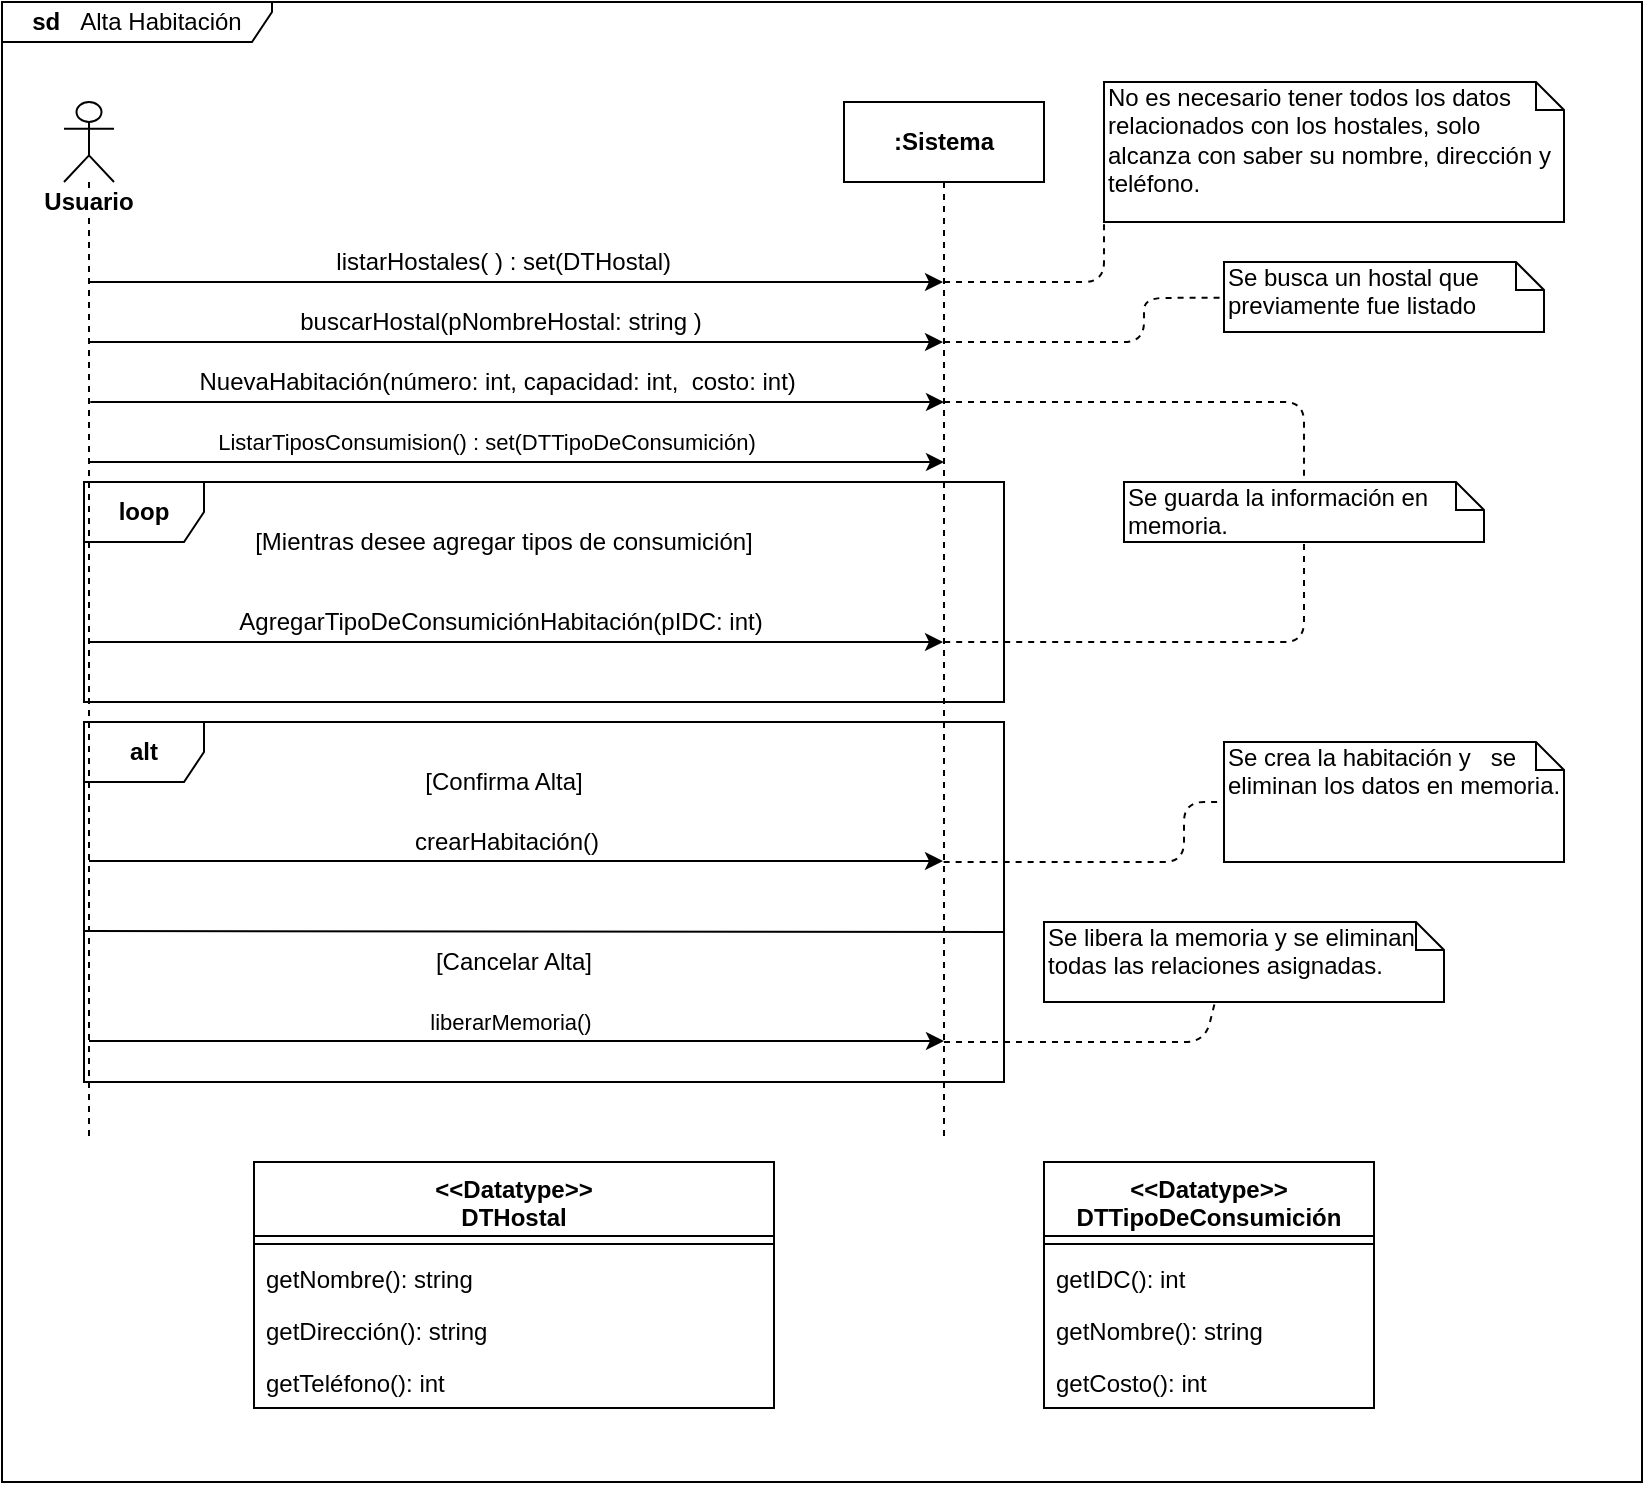 <mxfile pages="3" version="11.2.4" type="device"><diagram id="Dx_vePc1ImLfZDGtWpL0" name="Alta Habitación"><mxGraphModel dx="1086" dy="818" grid="1" gridSize="10" guides="1" tooltips="1" connect="1" arrows="1" fold="1" page="1" pageScale="1" pageWidth="850" pageHeight="1100" math="0" shadow="0"><root><mxCell id="0"/><mxCell id="1" parent="0"/><mxCell id="OyUU-D32PQZTYYLMnUIv-21" value="&lt;b&gt;loop&lt;/b&gt;" style="shape=umlFrame;whiteSpace=wrap;html=1;" parent="1" vertex="1"><mxGeometry x="70" y="260" width="460" height="110" as="geometry"/></mxCell><mxCell id="NpWiY5oalJphO9vpkQ2P-10" value="&lt;b&gt;alt&lt;/b&gt;" style="shape=umlFrame;whiteSpace=wrap;html=1;" parent="1" vertex="1"><mxGeometry x="70" y="380" width="460" height="180" as="geometry"/></mxCell><mxCell id="OyUU-D32PQZTYYLMnUIv-3" value="&lt;b style=&quot;white-space: normal&quot;&gt;Usuario&lt;/b&gt;" style="shape=umlLifeline;participant=umlActor;perimeter=lifelinePerimeter;whiteSpace=wrap;html=1;container=1;collapsible=0;recursiveResize=0;verticalAlign=top;spacingTop=36;labelBackgroundColor=#ffffff;outlineConnect=0;" parent="1" vertex="1"><mxGeometry x="60" y="70" width="25" height="520" as="geometry"/></mxCell><mxCell id="OyUU-D32PQZTYYLMnUIv-4" value="&lt;b&gt;sd&amp;nbsp; &amp;nbsp;&lt;/b&gt;Alta Habitación" style="shape=umlFrame;whiteSpace=wrap;html=1;width=135;height=20;" parent="1" vertex="1"><mxGeometry x="29" y="20" width="820" height="740" as="geometry"/></mxCell><mxCell id="OyUU-D32PQZTYYLMnUIv-5" value="&lt;b&gt;:Sistema&lt;/b&gt;" style="shape=umlLifeline;perimeter=lifelinePerimeter;whiteSpace=wrap;html=1;container=1;collapsible=0;recursiveResize=0;outlineConnect=0;" parent="1" vertex="1"><mxGeometry x="450" y="70" width="100" height="520" as="geometry"/></mxCell><mxCell id="OyUU-D32PQZTYYLMnUIv-12" value="" style="endArrow=classic;html=1;" parent="1" source="OyUU-D32PQZTYYLMnUIv-3" target="OyUU-D32PQZTYYLMnUIv-5" edge="1"><mxGeometry width="50" height="50" relative="1" as="geometry"><mxPoint x="170" y="350" as="sourcePoint"/><mxPoint x="220" y="300" as="targetPoint"/><Array as="points"><mxPoint x="250" y="160"/></Array></mxGeometry></mxCell><mxCell id="OyUU-D32PQZTYYLMnUIv-13" value="listarHostales( )&amp;nbsp;:&amp;nbsp;set(DTHostal)&amp;nbsp;" style="text;html=1;resizable=0;points=[];align=center;verticalAlign=middle;labelBackgroundColor=#ffffff;" parent="OyUU-D32PQZTYYLMnUIv-12" vertex="1" connectable="0"><mxGeometry x="0.196" y="-48" relative="1" as="geometry"><mxPoint x="-47" y="-58" as="offset"/></mxGeometry></mxCell><mxCell id="OyUU-D32PQZTYYLMnUIv-15" value="" style="endArrow=classic;html=1;" parent="1" target="OyUU-D32PQZTYYLMnUIv-5" edge="1"><mxGeometry width="50" height="50" relative="1" as="geometry"><mxPoint x="72.667" y="190" as="sourcePoint"/><mxPoint x="460.0" y="190" as="targetPoint"/></mxGeometry></mxCell><mxCell id="OyUU-D32PQZTYYLMnUIv-16" value="buscarHostal(pNombreHostal: string )" style="text;html=1;resizable=0;points=[];align=center;verticalAlign=middle;labelBackgroundColor=#ffffff;" parent="OyUU-D32PQZTYYLMnUIv-15" vertex="1" connectable="0"><mxGeometry x="-0.118" y="-1" relative="1" as="geometry"><mxPoint x="17" y="-11" as="offset"/></mxGeometry></mxCell><mxCell id="OyUU-D32PQZTYYLMnUIv-17" value="" style="endArrow=classic;html=1;" parent="1" edge="1"><mxGeometry width="50" height="50" relative="1" as="geometry"><mxPoint x="73.167" y="220.0" as="sourcePoint"/><mxPoint x="500.0" y="220.0" as="targetPoint"/></mxGeometry></mxCell><mxCell id="OyUU-D32PQZTYYLMnUIv-18" value="NuevaHabitación(número: int, capacidad: int,&amp;nbsp; costo: int)&amp;nbsp;" style="text;html=1;resizable=0;points=[];align=center;verticalAlign=middle;labelBackgroundColor=#ffffff;" parent="OyUU-D32PQZTYYLMnUIv-17" vertex="1" connectable="0"><mxGeometry x="-0.118" y="-1" relative="1" as="geometry"><mxPoint x="17" y="-11" as="offset"/></mxGeometry></mxCell><mxCell id="OyUU-D32PQZTYYLMnUIv-19" value="" style="endArrow=classic;html=1;" parent="1" edge="1"><mxGeometry width="50" height="50" relative="1" as="geometry"><mxPoint x="72.667" y="340.0" as="sourcePoint"/><mxPoint x="499.5" y="340" as="targetPoint"/></mxGeometry></mxCell><mxCell id="OyUU-D32PQZTYYLMnUIv-20" value="AgregarTipoDeConsumiciónHabitación(pIDC: int)" style="text;html=1;resizable=0;points=[];align=center;verticalAlign=middle;labelBackgroundColor=#ffffff;" parent="OyUU-D32PQZTYYLMnUIv-19" vertex="1" connectable="0"><mxGeometry x="-0.118" y="-1" relative="1" as="geometry"><mxPoint x="17" y="-11" as="offset"/></mxGeometry></mxCell><mxCell id="OyUU-D32PQZTYYLMnUIv-22" value="[Mientras desee agregar tipos de consumición]" style="text;html=1;strokeColor=none;fillColor=none;align=center;verticalAlign=middle;whiteSpace=wrap;rounded=0;" parent="1" vertex="1"><mxGeometry x="130" y="280" width="300" height="20" as="geometry"/></mxCell><mxCell id="MC57q2mQ0fle-LRpEItp-1" value="No es necesario tener todos los datos relacionados con los hostales, solo alcanza con saber su nombre, dirección y teléfono." style="shape=note;whiteSpace=wrap;html=1;size=14;verticalAlign=top;align=left;spacingTop=-6;" parent="1" vertex="1"><mxGeometry x="580" y="60" width="230" height="70" as="geometry"/></mxCell><mxCell id="MC57q2mQ0fle-LRpEItp-4" value="Se guarda la información en memoria." style="shape=note;whiteSpace=wrap;html=1;size=14;verticalAlign=top;align=left;spacingTop=-6;" parent="1" vertex="1"><mxGeometry x="590" y="260" width="180" height="30" as="geometry"/></mxCell><mxCell id="MC57q2mQ0fle-LRpEItp-5" value="Se busca un hostal que previamente fue listado" style="shape=note;whiteSpace=wrap;html=1;size=14;verticalAlign=top;align=left;spacingTop=-6;" parent="1" vertex="1"><mxGeometry x="640" y="150" width="160" height="35" as="geometry"/></mxCell><mxCell id="MC57q2mQ0fle-LRpEItp-6" value="" style="endArrow=none;dashed=1;html=1;" parent="1" target="MC57q2mQ0fle-LRpEItp-4" edge="1"><mxGeometry width="50" height="50" relative="1" as="geometry"><mxPoint x="500.1" y="340" as="sourcePoint"/><mxPoint x="640" y="340" as="targetPoint"/><Array as="points"><mxPoint x="680" y="340"/></Array></mxGeometry></mxCell><mxCell id="MC57q2mQ0fle-LRpEItp-7" value="" style="endArrow=none;dashed=1;html=1;" parent="1" source="OyUU-D32PQZTYYLMnUIv-5" target="MC57q2mQ0fle-LRpEItp-4" edge="1"><mxGeometry width="50" height="50" relative="1" as="geometry"><mxPoint x="530" y="245" as="sourcePoint"/><mxPoint x="580" y="195" as="targetPoint"/><Array as="points"><mxPoint x="680" y="220"/></Array></mxGeometry></mxCell><mxCell id="MC57q2mQ0fle-LRpEItp-10" value="" style="endArrow=none;dashed=1;html=1;" parent="1" source="OyUU-D32PQZTYYLMnUIv-5" target="MC57q2mQ0fle-LRpEItp-5" edge="1"><mxGeometry width="50" height="50" relative="1" as="geometry"><mxPoint x="640" y="390" as="sourcePoint"/><mxPoint x="690" y="340" as="targetPoint"/><Array as="points"><mxPoint x="600" y="190"/><mxPoint x="600" y="168"/></Array></mxGeometry></mxCell><mxCell id="MC57q2mQ0fle-LRpEItp-11" value="" style="endArrow=none;dashed=1;html=1;" parent="1" source="OyUU-D32PQZTYYLMnUIv-5" edge="1"><mxGeometry width="50" height="50" relative="1" as="geometry"><mxPoint x="530" y="180" as="sourcePoint"/><mxPoint x="580" y="130" as="targetPoint"/><Array as="points"><mxPoint x="580" y="160"/></Array></mxGeometry></mxCell><mxCell id="MC57q2mQ0fle-LRpEItp-62" value="&lt;&lt;Datatype&gt;&gt;&#10;DTHostal&#10;" style="swimlane;fontStyle=1;align=center;verticalAlign=top;childLayout=stackLayout;horizontal=1;startSize=37;horizontalStack=0;resizeParent=1;resizeParentMax=0;resizeLast=0;collapsible=1;marginBottom=0;" parent="1" vertex="1"><mxGeometry x="155" y="600" width="260" height="123" as="geometry"/></mxCell><mxCell id="MC57q2mQ0fle-LRpEItp-63" value="" style="line;strokeWidth=1;fillColor=none;align=left;verticalAlign=middle;spacingTop=-1;spacingLeft=3;spacingRight=3;rotatable=0;labelPosition=right;points=[];portConstraint=eastwest;" parent="MC57q2mQ0fle-LRpEItp-62" vertex="1"><mxGeometry y="37" width="260" height="8" as="geometry"/></mxCell><mxCell id="MC57q2mQ0fle-LRpEItp-64" value="getNombre(): string" style="text;strokeColor=none;fillColor=none;align=left;verticalAlign=top;spacingLeft=4;spacingRight=4;overflow=hidden;rotatable=0;points=[[0,0.5],[1,0.5]];portConstraint=eastwest;" parent="MC57q2mQ0fle-LRpEItp-62" vertex="1"><mxGeometry y="45" width="260" height="26" as="geometry"/></mxCell><mxCell id="MC57q2mQ0fle-LRpEItp-65" value="getDirección(): string" style="text;strokeColor=none;fillColor=none;align=left;verticalAlign=top;spacingLeft=4;spacingRight=4;overflow=hidden;rotatable=0;points=[[0,0.5],[1,0.5]];portConstraint=eastwest;" parent="MC57q2mQ0fle-LRpEItp-62" vertex="1"><mxGeometry y="71" width="260" height="26" as="geometry"/></mxCell><mxCell id="MC57q2mQ0fle-LRpEItp-66" value="getTeléfono(): int" style="text;strokeColor=none;fillColor=none;align=left;verticalAlign=top;spacingLeft=4;spacingRight=4;overflow=hidden;rotatable=0;points=[[0,0.5],[1,0.5]];portConstraint=eastwest;" parent="MC57q2mQ0fle-LRpEItp-62" vertex="1"><mxGeometry y="97" width="260" height="26" as="geometry"/></mxCell><mxCell id="MC57q2mQ0fle-LRpEItp-111" value="&lt;&lt;Datatype&gt;&gt;&#10;DTTipoDeConsumición&#10;" style="swimlane;fontStyle=1;align=center;verticalAlign=top;childLayout=stackLayout;horizontal=1;startSize=37;horizontalStack=0;resizeParent=1;resizeParentMax=0;resizeLast=0;collapsible=1;marginBottom=0;" parent="1" vertex="1"><mxGeometry x="550" y="600" width="165" height="123" as="geometry"/></mxCell><mxCell id="MC57q2mQ0fle-LRpEItp-112" value="" style="line;strokeWidth=1;fillColor=none;align=left;verticalAlign=middle;spacingTop=-1;spacingLeft=3;spacingRight=3;rotatable=0;labelPosition=right;points=[];portConstraint=eastwest;" parent="MC57q2mQ0fle-LRpEItp-111" vertex="1"><mxGeometry y="37" width="165" height="8" as="geometry"/></mxCell><mxCell id="MC57q2mQ0fle-LRpEItp-113" value="getIDC(): int" style="text;strokeColor=none;fillColor=none;align=left;verticalAlign=top;spacingLeft=4;spacingRight=4;overflow=hidden;rotatable=0;points=[[0,0.5],[1,0.5]];portConstraint=eastwest;" parent="MC57q2mQ0fle-LRpEItp-111" vertex="1"><mxGeometry y="45" width="165" height="26" as="geometry"/></mxCell><mxCell id="MC57q2mQ0fle-LRpEItp-114" value="getNombre(): string" style="text;strokeColor=none;fillColor=none;align=left;verticalAlign=top;spacingLeft=4;spacingRight=4;overflow=hidden;rotatable=0;points=[[0,0.5],[1,0.5]];portConstraint=eastwest;" parent="MC57q2mQ0fle-LRpEItp-111" vertex="1"><mxGeometry y="71" width="165" height="26" as="geometry"/></mxCell><mxCell id="MC57q2mQ0fle-LRpEItp-115" value="getCosto(): int" style="text;strokeColor=none;fillColor=none;align=left;verticalAlign=top;spacingLeft=4;spacingRight=4;overflow=hidden;rotatable=0;points=[[0,0.5],[1,0.5]];portConstraint=eastwest;" parent="MC57q2mQ0fle-LRpEItp-111" vertex="1"><mxGeometry y="97" width="165" height="26" as="geometry"/></mxCell><mxCell id="Lfg7VHM0d27KE_eJcCUo-1" value="" style="endArrow=classic;html=1;" parent="1" edge="1"><mxGeometry width="50" height="50" relative="1" as="geometry"><mxPoint x="72.81" y="250" as="sourcePoint"/><mxPoint x="500" y="250" as="targetPoint"/></mxGeometry></mxCell><mxCell id="Lfg7VHM0d27KE_eJcCUo-2" value="&lt;span style=&quot;font-size: 11px&quot;&gt;ListarTiposConsumision() : set(DTTipoDeConsumición)&lt;/span&gt;" style="text;html=1;resizable=0;points=[];align=center;verticalAlign=middle;labelBackgroundColor=#ffffff;" parent="Lfg7VHM0d27KE_eJcCUo-1" vertex="1" connectable="0"><mxGeometry x="-0.353" y="-2" relative="1" as="geometry"><mxPoint x="59.5" y="-12" as="offset"/></mxGeometry></mxCell><mxCell id="NpWiY5oalJphO9vpkQ2P-1" value="Se crea la habitación y&amp;nbsp; &amp;nbsp;se eliminan los datos en memoria." style="shape=note;whiteSpace=wrap;html=1;size=14;verticalAlign=top;align=left;spacingTop=-6;" parent="1" vertex="1"><mxGeometry x="640" y="390" width="170" height="60" as="geometry"/></mxCell><mxCell id="NpWiY5oalJphO9vpkQ2P-2" value="[Confirma Alta]" style="text;html=1;strokeColor=none;fillColor=none;align=center;verticalAlign=middle;whiteSpace=wrap;rounded=0;" parent="1" vertex="1"><mxGeometry x="215" y="400" width="130" height="20" as="geometry"/></mxCell><mxCell id="NpWiY5oalJphO9vpkQ2P-3" value="" style="endArrow=none;html=1;" parent="1" edge="1"><mxGeometry width="50" height="50" relative="1" as="geometry"><mxPoint x="70" y="484.5" as="sourcePoint"/><mxPoint x="530" y="485" as="targetPoint"/></mxGeometry></mxCell><mxCell id="NpWiY5oalJphO9vpkQ2P-4" value="[Cancelar Alta]" style="text;html=1;strokeColor=none;fillColor=none;align=center;verticalAlign=middle;whiteSpace=wrap;rounded=0;" parent="1" vertex="1"><mxGeometry x="220" y="490" width="130" height="20" as="geometry"/></mxCell><mxCell id="NpWiY5oalJphO9vpkQ2P-5" value="liberarMemoria()" style="endArrow=classic;html=1;" parent="1" edge="1"><mxGeometry x="-0.017" y="10" width="50" height="50" relative="1" as="geometry"><mxPoint x="72.5" y="539.5" as="sourcePoint"/><mxPoint x="500" y="539.5" as="targetPoint"/><mxPoint as="offset"/></mxGeometry></mxCell><mxCell id="NpWiY5oalJphO9vpkQ2P-6" value="" style="endArrow=classic;html=1;" parent="1" edge="1"><mxGeometry width="50" height="50" relative="1" as="geometry"><mxPoint x="72.5" y="449.5" as="sourcePoint"/><mxPoint x="499.5" y="449.5" as="targetPoint"/></mxGeometry></mxCell><mxCell id="NpWiY5oalJphO9vpkQ2P-7" value="crearHabitación()" style="text;html=1;resizable=0;points=[];align=center;verticalAlign=middle;labelBackgroundColor=#ffffff;" parent="NpWiY5oalJphO9vpkQ2P-6" vertex="1" connectable="0"><mxGeometry x="-0.084" y="1" relative="1" as="geometry"><mxPoint x="13" y="-9" as="offset"/></mxGeometry></mxCell><mxCell id="NpWiY5oalJphO9vpkQ2P-8" value="" style="endArrow=none;dashed=1;html=1;entryX=0;entryY=0.5;entryDx=0;entryDy=0;entryPerimeter=0;" parent="1" target="NpWiY5oalJphO9vpkQ2P-1" edge="1"><mxGeometry width="50" height="50" relative="1" as="geometry"><mxPoint x="499.81" y="450" as="sourcePoint"/><mxPoint x="620" y="430" as="targetPoint"/><Array as="points"><mxPoint x="620" y="450"/><mxPoint x="620" y="420"/></Array></mxGeometry></mxCell><mxCell id="NpWiY5oalJphO9vpkQ2P-9" value="" style="endArrow=none;dashed=1;html=1;" parent="1" edge="1"><mxGeometry width="50" height="50" relative="1" as="geometry"><mxPoint x="500" y="540" as="sourcePoint"/><mxPoint x="635.5" y="520" as="targetPoint"/><Array as="points"><mxPoint x="630.5" y="540"/></Array></mxGeometry></mxCell><mxCell id="NpWiY5oalJphO9vpkQ2P-11" value="&lt;span style=&quot;font-family: &amp;#34;helvetica&amp;#34; , sans-serif ; white-space: normal&quot;&gt;Se libera la&amp;nbsp;&lt;/span&gt;&lt;span style=&quot;font-family: &amp;#34;helvetica&amp;#34; , sans-serif ; white-space: normal&quot;&gt;memoria y se eliminan todas las relaciones asignadas.&lt;/span&gt;" style="shape=note;whiteSpace=wrap;html=1;size=14;verticalAlign=top;align=left;spacingTop=-6;" parent="1" vertex="1"><mxGeometry x="550" y="480" width="200" height="40" as="geometry"/></mxCell></root></mxGraphModel></diagram><diagram name="Consulta Hostal" id="9Yk04Zo_FlLADgOxof8f"><mxGraphModel dx="1086" dy="818" grid="1" gridSize="10" guides="1" tooltips="1" connect="1" arrows="1" fold="1" page="1" pageScale="1" pageWidth="850" pageHeight="1100" math="0" shadow="0"><root><mxCell id="2LH0r4mbnuvGfmh0XGYu-0"/><mxCell id="2LH0r4mbnuvGfmh0XGYu-1" parent="2LH0r4mbnuvGfmh0XGYu-0"/><mxCell id="2LH0r4mbnuvGfmh0XGYu-2" value="&lt;b&gt;Usuario&lt;/b&gt;" style="shape=umlLifeline;participant=umlActor;perimeter=lifelinePerimeter;whiteSpace=wrap;html=1;container=1;collapsible=0;recursiveResize=0;verticalAlign=top;spacingTop=36;labelBackgroundColor=#ffffff;outlineConnect=0;" parent="2LH0r4mbnuvGfmh0XGYu-1" vertex="1"><mxGeometry x="60" y="70" width="25" height="170" as="geometry"/></mxCell><mxCell id="2LH0r4mbnuvGfmh0XGYu-3" value="&lt;b&gt;sd&amp;nbsp; &lt;/b&gt;&amp;nbsp;Consulta Hostal" style="shape=umlFrame;whiteSpace=wrap;html=1;width=135;height=20;" parent="2LH0r4mbnuvGfmh0XGYu-1" vertex="1"><mxGeometry x="30" y="37" width="790" height="743" as="geometry"/></mxCell><mxCell id="2LH0r4mbnuvGfmh0XGYu-4" value="&lt;b&gt;:Sistema&lt;/b&gt;" style="shape=umlLifeline;perimeter=lifelinePerimeter;whiteSpace=wrap;html=1;container=1;collapsible=0;recursiveResize=0;outlineConnect=0;" parent="2LH0r4mbnuvGfmh0XGYu-1" vertex="1"><mxGeometry x="450" y="70" width="100" height="170" as="geometry"/></mxCell><mxCell id="2LH0r4mbnuvGfmh0XGYu-5" value="" style="endArrow=classic;html=1;" parent="2LH0r4mbnuvGfmh0XGYu-1" source="2LH0r4mbnuvGfmh0XGYu-2" target="2LH0r4mbnuvGfmh0XGYu-4" edge="1"><mxGeometry width="50" height="50" relative="1" as="geometry"><mxPoint x="170" y="350" as="sourcePoint"/><mxPoint x="220" y="300" as="targetPoint"/><Array as="points"><mxPoint x="250" y="160"/></Array></mxGeometry></mxCell><mxCell id="2LH0r4mbnuvGfmh0XGYu-6" value="&amp;nbsp;listarHostales( ): set(DTHostal)" style="text;html=1;resizable=0;points=[];align=center;verticalAlign=middle;labelBackgroundColor=#ffffff;" parent="2LH0r4mbnuvGfmh0XGYu-5" vertex="1" connectable="0"><mxGeometry x="0.196" y="-48" relative="1" as="geometry"><mxPoint x="-47" y="-58" as="offset"/></mxGeometry></mxCell><mxCell id="2LH0r4mbnuvGfmh0XGYu-7" value="" style="endArrow=classic;html=1;" parent="2LH0r4mbnuvGfmh0XGYu-1" target="2LH0r4mbnuvGfmh0XGYu-4" edge="1"><mxGeometry width="50" height="50" relative="1" as="geometry"><mxPoint x="72.667" y="190" as="sourcePoint"/><mxPoint x="460.0" y="190" as="targetPoint"/></mxGeometry></mxCell><mxCell id="2LH0r4mbnuvGfmh0XGYu-8" value="ObtenerTodaInformaicónDeUnHostal(pNombreHostal: string) : DTHostal&amp;nbsp;" style="text;html=1;resizable=0;points=[];align=center;verticalAlign=middle;labelBackgroundColor=#ffffff;" parent="2LH0r4mbnuvGfmh0XGYu-7" vertex="1" connectable="0"><mxGeometry x="-0.118" y="-1" relative="1" as="geometry"><mxPoint x="17" y="-11" as="offset"/></mxGeometry></mxCell><mxCell id="2LH0r4mbnuvGfmh0XGYu-17" value="No es necesario tener todos los datos relacionados con los hostales, solo alcanza con saber su nombre, dirección y teléfono." style="shape=note;whiteSpace=wrap;html=1;size=14;verticalAlign=top;align=left;spacingTop=-6;" parent="2LH0r4mbnuvGfmh0XGYu-1" vertex="1"><mxGeometry x="580" y="60" width="240" height="70" as="geometry"/></mxCell><mxCell id="2LH0r4mbnuvGfmh0XGYu-20" value="Se pide memoria para guardar la información que se va a listar que consta de un Hostal que este compuesto de varias listas de datos (Reservas, Habitaciones y Consumos). También se listan los comentarios y el promedio de las calificaciones." style="shape=note;whiteSpace=wrap;html=1;size=14;verticalAlign=top;align=left;spacingTop=-6;" parent="2LH0r4mbnuvGfmh0XGYu-1" vertex="1"><mxGeometry x="570" y="195" width="230" height="125" as="geometry"/></mxCell><mxCell id="2LH0r4mbnuvGfmh0XGYu-24" value="" style="endArrow=none;dashed=1;html=1;" parent="2LH0r4mbnuvGfmh0XGYu-1" source="2LH0r4mbnuvGfmh0XGYu-4" target="2LH0r4mbnuvGfmh0XGYu-20" edge="1"><mxGeometry width="50" height="50" relative="1" as="geometry"><mxPoint x="640" y="390" as="sourcePoint"/><mxPoint x="690" y="340" as="targetPoint"/><Array as="points"><mxPoint x="520" y="190"/></Array></mxGeometry></mxCell><mxCell id="2LH0r4mbnuvGfmh0XGYu-25" value="" style="endArrow=none;dashed=1;html=1;" parent="2LH0r4mbnuvGfmh0XGYu-1" source="2LH0r4mbnuvGfmh0XGYu-4" edge="1"><mxGeometry width="50" height="50" relative="1" as="geometry"><mxPoint x="530" y="180" as="sourcePoint"/><mxPoint x="580" y="130" as="targetPoint"/><Array as="points"><mxPoint x="580" y="160"/></Array></mxGeometry></mxCell><mxCell id="2LH0r4mbnuvGfmh0XGYu-33" value="&lt;&lt;Datatype&gt;&gt;&#10;DTHostal&#10;" style="swimlane;fontStyle=1;align=center;verticalAlign=top;childLayout=stackLayout;horizontal=1;startSize=37;horizontalStack=0;resizeParent=1;resizeParentMax=0;resizeLast=0;collapsible=1;marginBottom=0;" parent="2LH0r4mbnuvGfmh0XGYu-1" vertex="1"><mxGeometry x="50" y="247" width="260" height="201" as="geometry"/></mxCell><mxCell id="2LH0r4mbnuvGfmh0XGYu-34" value="" style="line;strokeWidth=1;fillColor=none;align=left;verticalAlign=middle;spacingTop=-1;spacingLeft=3;spacingRight=3;rotatable=0;labelPosition=right;points=[];portConstraint=eastwest;" parent="2LH0r4mbnuvGfmh0XGYu-33" vertex="1"><mxGeometry y="37" width="260" height="8" as="geometry"/></mxCell><mxCell id="2LH0r4mbnuvGfmh0XGYu-35" value="getNombre(): string" style="text;strokeColor=none;fillColor=none;align=left;verticalAlign=top;spacingLeft=4;spacingRight=4;overflow=hidden;rotatable=0;points=[[0,0.5],[1,0.5]];portConstraint=eastwest;" parent="2LH0r4mbnuvGfmh0XGYu-33" vertex="1"><mxGeometry y="45" width="260" height="26" as="geometry"/></mxCell><mxCell id="2LH0r4mbnuvGfmh0XGYu-36" value="getDirección(): string" style="text;strokeColor=none;fillColor=none;align=left;verticalAlign=top;spacingLeft=4;spacingRight=4;overflow=hidden;rotatable=0;points=[[0,0.5],[1,0.5]];portConstraint=eastwest;" parent="2LH0r4mbnuvGfmh0XGYu-33" vertex="1"><mxGeometry y="71" width="260" height="26" as="geometry"/></mxCell><mxCell id="2LH0r4mbnuvGfmh0XGYu-37" value="getTeléfono(): int" style="text;strokeColor=none;fillColor=none;align=left;verticalAlign=top;spacingLeft=4;spacingRight=4;overflow=hidden;rotatable=0;points=[[0,0.5],[1,0.5]];portConstraint=eastwest;" parent="2LH0r4mbnuvGfmh0XGYu-33" vertex="1"><mxGeometry y="97" width="260" height="26" as="geometry"/></mxCell><mxCell id="2LH0r4mbnuvGfmh0XGYu-38" value="getListaDeReservas(): set(DTReserva)" style="text;strokeColor=none;fillColor=none;align=left;verticalAlign=top;spacingLeft=4;spacingRight=4;overflow=hidden;rotatable=0;points=[[0,0.5],[1,0.5]];portConstraint=eastwest;" parent="2LH0r4mbnuvGfmh0XGYu-33" vertex="1"><mxGeometry y="123" width="260" height="26" as="geometry"/></mxCell><mxCell id="3_sRd6Yt0Z-8Yy7eeoXH-0" value="getCalficacionPromedio(): int&#10;" style="text;strokeColor=none;fillColor=none;align=left;verticalAlign=top;spacingLeft=4;spacingRight=4;overflow=hidden;rotatable=0;points=[[0,0.5],[1,0.5]];portConstraint=eastwest;" parent="2LH0r4mbnuvGfmh0XGYu-33" vertex="1"><mxGeometry y="149" width="260" height="26" as="geometry"/></mxCell><mxCell id="2LH0r4mbnuvGfmh0XGYu-40" value="getListaDeHabitaciones(): set(DTHabitación)" style="text;strokeColor=none;fillColor=none;align=left;verticalAlign=top;spacingLeft=4;spacingRight=4;overflow=hidden;rotatable=0;points=[[0,0.5],[1,0.5]];portConstraint=eastwest;" parent="2LH0r4mbnuvGfmh0XGYu-33" vertex="1"><mxGeometry y="175" width="260" height="26" as="geometry"/></mxCell><mxCell id="2LH0r4mbnuvGfmh0XGYu-41" value="&lt;&lt;Datatype&gt;&gt;&#10;DTReserva&#10;" style="swimlane;fontStyle=1;align=center;verticalAlign=top;childLayout=stackLayout;horizontal=1;startSize=37;horizontalStack=0;resizeParent=1;resizeParentMax=0;resizeLast=0;collapsible=1;marginBottom=0;" parent="2LH0r4mbnuvGfmh0XGYu-1" vertex="1"><mxGeometry x="570" y="360.5" width="240" height="175" as="geometry"/></mxCell><mxCell id="2LH0r4mbnuvGfmh0XGYu-42" value="" style="line;strokeWidth=1;fillColor=none;align=left;verticalAlign=middle;spacingTop=-1;spacingLeft=3;spacingRight=3;rotatable=0;labelPosition=right;points=[];portConstraint=eastwest;" parent="2LH0r4mbnuvGfmh0XGYu-41" vertex="1"><mxGeometry y="37" width="240" height="8" as="geometry"/></mxCell><mxCell id="2LH0r4mbnuvGfmh0XGYu-43" value="getCodigo(): int" style="text;strokeColor=none;fillColor=none;align=left;verticalAlign=top;spacingLeft=4;spacingRight=4;overflow=hidden;rotatable=0;points=[[0,0.5],[1,0.5]];portConstraint=eastwest;" parent="2LH0r4mbnuvGfmh0XGYu-41" vertex="1"><mxGeometry y="45" width="240" height="26" as="geometry"/></mxCell><mxCell id="2LH0r4mbnuvGfmh0XGYu-44" value="getCheckIn(): DTFecha" style="text;strokeColor=none;fillColor=none;align=left;verticalAlign=top;spacingLeft=4;spacingRight=4;overflow=hidden;rotatable=0;points=[[0,0.5],[1,0.5]];portConstraint=eastwest;" parent="2LH0r4mbnuvGfmh0XGYu-41" vertex="1"><mxGeometry y="71" width="240" height="26" as="geometry"/></mxCell><mxCell id="2LH0r4mbnuvGfmh0XGYu-45" value="getCheckOut(): DTFecha" style="text;strokeColor=none;fillColor=none;align=left;verticalAlign=top;spacingLeft=4;spacingRight=4;overflow=hidden;rotatable=0;points=[[0,0.5],[1,0.5]];portConstraint=eastwest;" parent="2LH0r4mbnuvGfmh0XGYu-41" vertex="1"><mxGeometry y="97" width="240" height="26" as="geometry"/></mxCell><mxCell id="2LH0r4mbnuvGfmh0XGYu-46" value="getEstado(): estado" style="text;strokeColor=none;fillColor=none;align=left;verticalAlign=top;spacingLeft=4;spacingRight=4;overflow=hidden;rotatable=0;points=[[0,0.5],[1,0.5]];portConstraint=eastwest;" parent="2LH0r4mbnuvGfmh0XGYu-41" vertex="1"><mxGeometry y="123" width="240" height="26" as="geometry"/></mxCell><mxCell id="2LH0r4mbnuvGfmh0XGYu-47" value="getCosto(): int" style="text;strokeColor=none;fillColor=none;align=left;verticalAlign=top;spacingLeft=4;spacingRight=4;overflow=hidden;rotatable=0;points=[[0,0.5],[1,0.5]];portConstraint=eastwest;" parent="2LH0r4mbnuvGfmh0XGYu-41" vertex="1"><mxGeometry y="149" width="240" height="26" as="geometry"/></mxCell><mxCell id="2LH0r4mbnuvGfmh0XGYu-48" value="&lt;&lt;Datatype&gt;&gt;&#10;DTFecha&#10;" style="swimlane;fontStyle=1;align=center;verticalAlign=top;childLayout=stackLayout;horizontal=1;startSize=37;horizontalStack=0;resizeParent=1;resizeParentMax=0;resizeLast=0;collapsible=1;marginBottom=0;" parent="2LH0r4mbnuvGfmh0XGYu-1" vertex="1"><mxGeometry x="570" y="562" width="240" height="175" as="geometry"/></mxCell><mxCell id="2LH0r4mbnuvGfmh0XGYu-49" value="" style="line;strokeWidth=1;fillColor=none;align=left;verticalAlign=middle;spacingTop=-1;spacingLeft=3;spacingRight=3;rotatable=0;labelPosition=right;points=[];portConstraint=eastwest;" parent="2LH0r4mbnuvGfmh0XGYu-48" vertex="1"><mxGeometry y="37" width="240" height="8" as="geometry"/></mxCell><mxCell id="2LH0r4mbnuvGfmh0XGYu-50" value="getAño(): int" style="text;strokeColor=none;fillColor=none;align=left;verticalAlign=top;spacingLeft=4;spacingRight=4;overflow=hidden;rotatable=0;points=[[0,0.5],[1,0.5]];portConstraint=eastwest;" parent="2LH0r4mbnuvGfmh0XGYu-48" vertex="1"><mxGeometry y="45" width="240" height="26" as="geometry"/></mxCell><mxCell id="2LH0r4mbnuvGfmh0XGYu-51" value="getMes(): int" style="text;strokeColor=none;fillColor=none;align=left;verticalAlign=top;spacingLeft=4;spacingRight=4;overflow=hidden;rotatable=0;points=[[0,0.5],[1,0.5]];portConstraint=eastwest;" parent="2LH0r4mbnuvGfmh0XGYu-48" vertex="1"><mxGeometry y="71" width="240" height="26" as="geometry"/></mxCell><mxCell id="2LH0r4mbnuvGfmh0XGYu-52" value="getDia(): int" style="text;strokeColor=none;fillColor=none;align=left;verticalAlign=top;spacingLeft=4;spacingRight=4;overflow=hidden;rotatable=0;points=[[0,0.5],[1,0.5]];portConstraint=eastwest;" parent="2LH0r4mbnuvGfmh0XGYu-48" vertex="1"><mxGeometry y="97" width="240" height="26" as="geometry"/></mxCell><mxCell id="2LH0r4mbnuvGfmh0XGYu-53" value="getHora(): int" style="text;strokeColor=none;fillColor=none;align=left;verticalAlign=top;spacingLeft=4;spacingRight=4;overflow=hidden;rotatable=0;points=[[0,0.5],[1,0.5]];portConstraint=eastwest;" parent="2LH0r4mbnuvGfmh0XGYu-48" vertex="1"><mxGeometry y="123" width="240" height="26" as="geometry"/></mxCell><mxCell id="2LH0r4mbnuvGfmh0XGYu-54" value="getSegundos(): int" style="text;strokeColor=none;fillColor=none;align=left;verticalAlign=top;spacingLeft=4;spacingRight=4;overflow=hidden;rotatable=0;points=[[0,0.5],[1,0.5]];portConstraint=eastwest;" parent="2LH0r4mbnuvGfmh0XGYu-48" vertex="1"><mxGeometry y="149" width="240" height="26" as="geometry"/></mxCell><mxCell id="2LH0r4mbnuvGfmh0XGYu-55" value="&lt;&lt;Datatype&gt;&gt;&#10;DTHuespéd&#10;" style="swimlane;fontStyle=1;align=center;verticalAlign=top;childLayout=stackLayout;horizontal=1;startSize=37;horizontalStack=0;resizeParent=1;resizeParentMax=0;resizeLast=0;collapsible=1;marginBottom=0;" parent="2LH0r4mbnuvGfmh0XGYu-1" vertex="1"><mxGeometry x="322.5" y="312" width="240" height="149" as="geometry"/></mxCell><mxCell id="2LH0r4mbnuvGfmh0XGYu-56" value="" style="line;strokeWidth=1;fillColor=none;align=left;verticalAlign=middle;spacingTop=-1;spacingLeft=3;spacingRight=3;rotatable=0;labelPosition=right;points=[];portConstraint=eastwest;" parent="2LH0r4mbnuvGfmh0XGYu-55" vertex="1"><mxGeometry y="37" width="240" height="8" as="geometry"/></mxCell><mxCell id="2LH0r4mbnuvGfmh0XGYu-57" value="getContraseña(): string" style="text;strokeColor=none;fillColor=none;align=left;verticalAlign=top;spacingLeft=4;spacingRight=4;overflow=hidden;rotatable=0;points=[[0,0.5],[1,0.5]];portConstraint=eastwest;" parent="2LH0r4mbnuvGfmh0XGYu-55" vertex="1"><mxGeometry y="45" width="240" height="26" as="geometry"/></mxCell><mxCell id="2LH0r4mbnuvGfmh0XGYu-58" value="getEmail(): string" style="text;strokeColor=none;fillColor=none;align=left;verticalAlign=top;spacingLeft=4;spacingRight=4;overflow=hidden;rotatable=0;points=[[0,0.5],[1,0.5]];portConstraint=eastwest;" parent="2LH0r4mbnuvGfmh0XGYu-55" vertex="1"><mxGeometry y="71" width="240" height="26" as="geometry"/></mxCell><mxCell id="2LH0r4mbnuvGfmh0XGYu-59" value="getNombre(): string" style="text;strokeColor=none;fillColor=none;align=left;verticalAlign=top;spacingLeft=4;spacingRight=4;overflow=hidden;rotatable=0;points=[[0,0.5],[1,0.5]];portConstraint=eastwest;" parent="2LH0r4mbnuvGfmh0XGYu-55" vertex="1"><mxGeometry y="97" width="240" height="26" as="geometry"/></mxCell><mxCell id="2LH0r4mbnuvGfmh0XGYu-60" value="getEsFinger(): bool" style="text;strokeColor=none;fillColor=none;align=left;verticalAlign=top;spacingLeft=4;spacingRight=4;overflow=hidden;rotatable=0;points=[[0,0.5],[1,0.5]];portConstraint=eastwest;" parent="2LH0r4mbnuvGfmh0XGYu-55" vertex="1"><mxGeometry y="123" width="240" height="26" as="geometry"/></mxCell><mxCell id="2LH0r4mbnuvGfmh0XGYu-61" value="&lt;&lt;Datatype&gt;&gt;&#10;DTHabitación&#10;" style="swimlane;fontStyle=1;align=center;verticalAlign=top;childLayout=stackLayout;horizontal=1;startSize=37;horizontalStack=0;resizeParent=1;resizeParentMax=0;resizeLast=0;collapsible=1;marginBottom=0;" parent="2LH0r4mbnuvGfmh0XGYu-1" vertex="1"><mxGeometry x="50" y="467" width="300" height="179" as="geometry"/></mxCell><mxCell id="2LH0r4mbnuvGfmh0XGYu-62" value="" style="line;strokeWidth=1;fillColor=none;align=left;verticalAlign=middle;spacingTop=-1;spacingLeft=3;spacingRight=3;rotatable=0;labelPosition=right;points=[];portConstraint=eastwest;" parent="2LH0r4mbnuvGfmh0XGYu-61" vertex="1"><mxGeometry y="37" width="300" height="8" as="geometry"/></mxCell><mxCell id="2LH0r4mbnuvGfmh0XGYu-63" value="getNumero(): int" style="text;strokeColor=none;fillColor=none;align=left;verticalAlign=top;spacingLeft=4;spacingRight=4;overflow=hidden;rotatable=0;points=[[0,0.5],[1,0.5]];portConstraint=eastwest;" parent="2LH0r4mbnuvGfmh0XGYu-61" vertex="1"><mxGeometry y="45" width="300" height="26" as="geometry"/></mxCell><mxCell id="2LH0r4mbnuvGfmh0XGYu-64" value="getPrecio(): int" style="text;strokeColor=none;fillColor=none;align=left;verticalAlign=top;spacingLeft=4;spacingRight=4;overflow=hidden;rotatable=0;points=[[0,0.5],[1,0.5]];portConstraint=eastwest;" parent="2LH0r4mbnuvGfmh0XGYu-61" vertex="1"><mxGeometry y="71" width="300" height="26" as="geometry"/></mxCell><mxCell id="2LH0r4mbnuvGfmh0XGYu-65" value="getCapacidad(): int" style="text;strokeColor=none;fillColor=none;align=left;verticalAlign=top;spacingLeft=4;spacingRight=4;overflow=hidden;rotatable=0;points=[[0,0.5],[1,0.5]];portConstraint=eastwest;" parent="2LH0r4mbnuvGfmh0XGYu-61" vertex="1"><mxGeometry y="97" width="300" height="26" as="geometry"/></mxCell><mxCell id="2LH0r4mbnuvGfmh0XGYu-66" value="getListaConsumiciones(): set(DTTipoDeConsumición)" style="text;strokeColor=none;fillColor=none;align=left;verticalAlign=top;spacingLeft=4;spacingRight=4;overflow=hidden;rotatable=0;points=[[0,0.5],[1,0.5]];portConstraint=eastwest;" parent="2LH0r4mbnuvGfmh0XGYu-61" vertex="1"><mxGeometry y="123" width="300" height="26" as="geometry"/></mxCell><mxCell id="3bNCKhCjQVqfO0ZufcdK-0" value="getListaDeComentarios(): set(DTCalificación)" style="text;html=1;" vertex="1" parent="2LH0r4mbnuvGfmh0XGYu-61"><mxGeometry y="149" width="300" height="30" as="geometry"/></mxCell><mxCell id="2LH0r4mbnuvGfmh0XGYu-67" value="&lt;&lt;Datatype&gt;&gt;&#10;DTCalificación&#10;" style="swimlane;fontStyle=1;align=center;verticalAlign=top;childLayout=stackLayout;horizontal=1;startSize=37;horizontalStack=0;resizeParent=1;resizeParentMax=0;resizeLast=0;collapsible=1;marginBottom=0;" parent="2LH0r4mbnuvGfmh0XGYu-1" vertex="1"><mxGeometry x="50" y="649.5" width="240" height="123" as="geometry"/></mxCell><mxCell id="2LH0r4mbnuvGfmh0XGYu-68" value="" style="line;strokeWidth=1;fillColor=none;align=left;verticalAlign=middle;spacingTop=-1;spacingLeft=3;spacingRight=3;rotatable=0;labelPosition=right;points=[];portConstraint=eastwest;" parent="2LH0r4mbnuvGfmh0XGYu-67" vertex="1"><mxGeometry y="37" width="240" height="8" as="geometry"/></mxCell><mxCell id="2LH0r4mbnuvGfmh0XGYu-69" value="getPuntaje(): int" style="text;strokeColor=none;fillColor=none;align=left;verticalAlign=top;spacingLeft=4;spacingRight=4;overflow=hidden;rotatable=0;points=[[0,0.5],[1,0.5]];portConstraint=eastwest;" parent="2LH0r4mbnuvGfmh0XGYu-67" vertex="1"><mxGeometry y="45" width="240" height="26" as="geometry"/></mxCell><mxCell id="2LH0r4mbnuvGfmh0XGYu-70" value="getFecha(): DTFecha" style="text;strokeColor=none;fillColor=none;align=left;verticalAlign=top;spacingLeft=4;spacingRight=4;overflow=hidden;rotatable=0;points=[[0,0.5],[1,0.5]];portConstraint=eastwest;" parent="2LH0r4mbnuvGfmh0XGYu-67" vertex="1"><mxGeometry y="71" width="240" height="26" as="geometry"/></mxCell><mxCell id="2LH0r4mbnuvGfmh0XGYu-71" value="getComentario(): string" style="text;strokeColor=none;fillColor=none;align=left;verticalAlign=top;spacingLeft=4;spacingRight=4;overflow=hidden;rotatable=0;points=[[0,0.5],[1,0.5]];portConstraint=eastwest;" parent="2LH0r4mbnuvGfmh0XGYu-67" vertex="1"><mxGeometry y="97" width="240" height="26" as="geometry"/></mxCell><mxCell id="2LH0r4mbnuvGfmh0XGYu-72" value="&lt;&lt;Datatype&gt;&gt;&#10;DTTipoDeConsumición&#10;" style="swimlane;fontStyle=1;align=center;verticalAlign=top;childLayout=stackLayout;horizontal=1;startSize=37;horizontalStack=0;resizeParent=1;resizeParentMax=0;resizeLast=0;collapsible=1;marginBottom=0;" parent="2LH0r4mbnuvGfmh0XGYu-1" vertex="1"><mxGeometry x="377.5" y="493.5" width="165" height="123" as="geometry"/></mxCell><mxCell id="2LH0r4mbnuvGfmh0XGYu-73" value="" style="line;strokeWidth=1;fillColor=none;align=left;verticalAlign=middle;spacingTop=-1;spacingLeft=3;spacingRight=3;rotatable=0;labelPosition=right;points=[];portConstraint=eastwest;" parent="2LH0r4mbnuvGfmh0XGYu-72" vertex="1"><mxGeometry y="37" width="165" height="8" as="geometry"/></mxCell><mxCell id="2LH0r4mbnuvGfmh0XGYu-74" value="getIDC(): int" style="text;strokeColor=none;fillColor=none;align=left;verticalAlign=top;spacingLeft=4;spacingRight=4;overflow=hidden;rotatable=0;points=[[0,0.5],[1,0.5]];portConstraint=eastwest;" parent="2LH0r4mbnuvGfmh0XGYu-72" vertex="1"><mxGeometry y="45" width="165" height="26" as="geometry"/></mxCell><mxCell id="2LH0r4mbnuvGfmh0XGYu-75" value="getNombre(): string" style="text;strokeColor=none;fillColor=none;align=left;verticalAlign=top;spacingLeft=4;spacingRight=4;overflow=hidden;rotatable=0;points=[[0,0.5],[1,0.5]];portConstraint=eastwest;" parent="2LH0r4mbnuvGfmh0XGYu-72" vertex="1"><mxGeometry y="71" width="165" height="26" as="geometry"/></mxCell><mxCell id="2LH0r4mbnuvGfmh0XGYu-76" value="getCosto(): int" style="text;strokeColor=none;fillColor=none;align=left;verticalAlign=top;spacingLeft=4;spacingRight=4;overflow=hidden;rotatable=0;points=[[0,0.5],[1,0.5]];portConstraint=eastwest;" parent="2LH0r4mbnuvGfmh0XGYu-72" vertex="1"><mxGeometry y="97" width="165" height="26" as="geometry"/></mxCell></root></mxGraphModel></diagram><diagram name="Finalizar Estadía" id="d9m2ddMCVi8RPtQvPtkS"><mxGraphModel dx="749" dy="564" grid="1" gridSize="10" guides="1" tooltips="1" connect="1" arrows="1" fold="1" page="1" pageScale="1" pageWidth="850" pageHeight="1100" math="0" shadow="0"><root><mxCell id="z7MzT3Z4bIjoKTmwg3c_-0"/><mxCell id="z7MzT3Z4bIjoKTmwg3c_-1" parent="z7MzT3Z4bIjoKTmwg3c_-0"/><mxCell id="z7MzT3Z4bIjoKTmwg3c_-3" value="&lt;b&gt;sd&amp;nbsp; &amp;nbsp;&lt;/b&gt;Finalizar Estadía" style="shape=umlFrame;whiteSpace=wrap;html=1;width=135;height=20;" parent="z7MzT3Z4bIjoKTmwg3c_-1" vertex="1"><mxGeometry x="20" y="27" width="820" height="463" as="geometry"/></mxCell><mxCell id="z7MzT3Z4bIjoKTmwg3c_-2" value="&lt;b&gt;Usuario&lt;/b&gt;" style="shape=umlLifeline;participant=umlActor;perimeter=lifelinePerimeter;whiteSpace=wrap;html=1;container=1;collapsible=0;recursiveResize=0;verticalAlign=top;spacingTop=36;labelBackgroundColor=#ffffff;outlineConnect=0;" parent="z7MzT3Z4bIjoKTmwg3c_-1" vertex="1"><mxGeometry x="60" y="70" width="25" height="240" as="geometry"/></mxCell><mxCell id="z7MzT3Z4bIjoKTmwg3c_-4" value="&lt;b&gt;:Sistema&lt;/b&gt;" style="shape=umlLifeline;perimeter=lifelinePerimeter;whiteSpace=wrap;html=1;container=1;collapsible=0;recursiveResize=0;outlineConnect=0;" parent="z7MzT3Z4bIjoKTmwg3c_-1" vertex="1"><mxGeometry x="470" y="70" width="100" height="240" as="geometry"/></mxCell><mxCell id="z7MzT3Z4bIjoKTmwg3c_-5" value="" style="endArrow=classic;html=1;" parent="z7MzT3Z4bIjoKTmwg3c_-1" source="z7MzT3Z4bIjoKTmwg3c_-2" target="z7MzT3Z4bIjoKTmwg3c_-4" edge="1"><mxGeometry width="50" height="50" relative="1" as="geometry"><mxPoint x="170" y="350" as="sourcePoint"/><mxPoint x="220" y="300" as="targetPoint"/><Array as="points"><mxPoint x="250" y="160"/></Array></mxGeometry></mxCell><mxCell id="z7MzT3Z4bIjoKTmwg3c_-6" value="listarHostales( )&amp;nbsp;:&amp;nbsp;set(DTHostal)&amp;nbsp;" style="text;html=1;resizable=0;points=[];align=center;verticalAlign=middle;labelBackgroundColor=#ffffff;" parent="z7MzT3Z4bIjoKTmwg3c_-5" vertex="1" connectable="0"><mxGeometry x="0.196" y="-48" relative="1" as="geometry"><mxPoint x="-47" y="-58" as="offset"/></mxGeometry></mxCell><mxCell id="z7MzT3Z4bIjoKTmwg3c_-7" value="" style="endArrow=classic;html=1;" parent="z7MzT3Z4bIjoKTmwg3c_-1" target="z7MzT3Z4bIjoKTmwg3c_-4" edge="1"><mxGeometry width="50" height="50" relative="1" as="geometry"><mxPoint x="72.667" y="190" as="sourcePoint"/><mxPoint x="460.0" y="190" as="targetPoint"/></mxGeometry></mxCell><mxCell id="z7MzT3Z4bIjoKTmwg3c_-8" value="buscarHostal(pNombreHostal: string )" style="text;html=1;resizable=0;points=[];align=center;verticalAlign=middle;labelBackgroundColor=#ffffff;" parent="z7MzT3Z4bIjoKTmwg3c_-7" vertex="1" connectable="0"><mxGeometry x="-0.118" y="-1" relative="1" as="geometry"><mxPoint x="17" y="-11" as="offset"/></mxGeometry></mxCell><mxCell id="z7MzT3Z4bIjoKTmwg3c_-9" value="" style="endArrow=classic;html=1;" parent="z7MzT3Z4bIjoKTmwg3c_-1" target="z7MzT3Z4bIjoKTmwg3c_-4" edge="1"><mxGeometry width="50" height="50" relative="1" as="geometry"><mxPoint x="72.667" y="229.5" as="sourcePoint"/><mxPoint x="459.5" y="229.5" as="targetPoint"/></mxGeometry></mxCell><mxCell id="z7MzT3Z4bIjoKTmwg3c_-10" value="buscarHuespéd(email: string)&amp;nbsp;" style="text;html=1;resizable=0;points=[];align=center;verticalAlign=middle;labelBackgroundColor=#ffffff;" parent="z7MzT3Z4bIjoKTmwg3c_-9" vertex="1" connectable="0"><mxGeometry x="-0.118" y="-1" relative="1" as="geometry"><mxPoint x="17" y="-11" as="offset"/></mxGeometry></mxCell><mxCell id="z7MzT3Z4bIjoKTmwg3c_-11" value="" style="endArrow=classic;html=1;" parent="z7MzT3Z4bIjoKTmwg3c_-1" edge="1"><mxGeometry width="50" height="50" relative="1" as="geometry"><mxPoint x="72.667" y="281.5" as="sourcePoint"/><mxPoint x="520" y="281.5" as="targetPoint"/></mxGeometry></mxCell><mxCell id="z7MzT3Z4bIjoKTmwg3c_-12" value="FinalizarEstadía()" style="text;html=1;resizable=0;points=[];align=center;verticalAlign=middle;labelBackgroundColor=#ffffff;" parent="z7MzT3Z4bIjoKTmwg3c_-11" vertex="1" connectable="0"><mxGeometry x="-0.118" y="-1" relative="1" as="geometry"><mxPoint x="20.5" y="-10" as="offset"/></mxGeometry></mxCell><mxCell id="z7MzT3Z4bIjoKTmwg3c_-17" value="No es necesario tener todos los datos relacionados con los hostales, solo alcanza con saber su nombre, dirección y teléfono." style="shape=note;whiteSpace=wrap;html=1;size=14;verticalAlign=top;align=left;spacingTop=-6;" parent="z7MzT3Z4bIjoKTmwg3c_-1" vertex="1"><mxGeometry x="580" y="60" width="230" height="70" as="geometry"/></mxCell><mxCell id="z7MzT3Z4bIjoKTmwg3c_-19" value="Libera la memoria anteriormente pedía y actualiza los campos de estadía para que esta aparezca como finalizada." style="shape=note;whiteSpace=wrap;html=1;size=11;verticalAlign=top;align=left;spacingTop=-6;" parent="z7MzT3Z4bIjoKTmwg3c_-1" vertex="1"><mxGeometry x="580" y="246" width="240" height="64" as="geometry"/></mxCell><mxCell id="z7MzT3Z4bIjoKTmwg3c_-20" value="Se guarda en memoria esta información." style="shape=note;whiteSpace=wrap;html=1;size=14;verticalAlign=top;align=left;spacingTop=-6;" parent="z7MzT3Z4bIjoKTmwg3c_-1" vertex="1"><mxGeometry x="640" y="150" width="170" height="35" as="geometry"/></mxCell><mxCell id="z7MzT3Z4bIjoKTmwg3c_-21" value="" style="endArrow=none;dashed=1;html=1;" parent="z7MzT3Z4bIjoKTmwg3c_-1" target="z7MzT3Z4bIjoKTmwg3c_-19" edge="1"><mxGeometry width="50" height="50" relative="1" as="geometry"><mxPoint x="500.1" y="281.5" as="sourcePoint"/><mxPoint x="640" y="281.5" as="targetPoint"/><Array as="points"/></mxGeometry></mxCell><mxCell id="z7MzT3Z4bIjoKTmwg3c_-22" value="" style="endArrow=none;dashed=1;html=1;" parent="z7MzT3Z4bIjoKTmwg3c_-1" source="z7MzT3Z4bIjoKTmwg3c_-4" target="z7MzT3Z4bIjoKTmwg3c_-20" edge="1"><mxGeometry width="50" height="50" relative="1" as="geometry"><mxPoint x="530" y="245" as="sourcePoint"/><mxPoint x="580" y="195" as="targetPoint"/><Array as="points"><mxPoint x="717" y="230"/></Array></mxGeometry></mxCell><mxCell id="z7MzT3Z4bIjoKTmwg3c_-24" value="" style="endArrow=none;dashed=1;html=1;" parent="z7MzT3Z4bIjoKTmwg3c_-1" source="z7MzT3Z4bIjoKTmwg3c_-4" target="z7MzT3Z4bIjoKTmwg3c_-20" edge="1"><mxGeometry width="50" height="50" relative="1" as="geometry"><mxPoint x="640" y="390" as="sourcePoint"/><mxPoint x="690" y="340" as="targetPoint"/><Array as="points"><mxPoint x="600" y="190"/><mxPoint x="600" y="168"/></Array></mxGeometry></mxCell><mxCell id="z7MzT3Z4bIjoKTmwg3c_-25" value="" style="endArrow=none;dashed=1;html=1;" parent="z7MzT3Z4bIjoKTmwg3c_-1" source="z7MzT3Z4bIjoKTmwg3c_-4" edge="1"><mxGeometry width="50" height="50" relative="1" as="geometry"><mxPoint x="530" y="180" as="sourcePoint"/><mxPoint x="580" y="130" as="targetPoint"/><Array as="points"><mxPoint x="580" y="160"/></Array></mxGeometry></mxCell><mxCell id="z7MzT3Z4bIjoKTmwg3c_-33" value="&lt;&lt;Datatype&gt;&gt;&#10;DTHostal&#10;" style="swimlane;fontStyle=1;align=center;verticalAlign=top;childLayout=stackLayout;horizontal=1;startSize=37;horizontalStack=0;resizeParent=1;resizeParentMax=0;resizeLast=0;collapsible=1;marginBottom=0;" parent="z7MzT3Z4bIjoKTmwg3c_-1" vertex="1"><mxGeometry x="90" y="331.5" width="260" height="123" as="geometry"/></mxCell><mxCell id="z7MzT3Z4bIjoKTmwg3c_-34" value="" style="line;strokeWidth=1;fillColor=none;align=left;verticalAlign=middle;spacingTop=-1;spacingLeft=3;spacingRight=3;rotatable=0;labelPosition=right;points=[];portConstraint=eastwest;" parent="z7MzT3Z4bIjoKTmwg3c_-33" vertex="1"><mxGeometry y="37" width="260" height="8" as="geometry"/></mxCell><mxCell id="z7MzT3Z4bIjoKTmwg3c_-35" value="getNombre(): string" style="text;strokeColor=none;fillColor=none;align=left;verticalAlign=top;spacingLeft=4;spacingRight=4;overflow=hidden;rotatable=0;points=[[0,0.5],[1,0.5]];portConstraint=eastwest;" parent="z7MzT3Z4bIjoKTmwg3c_-33" vertex="1"><mxGeometry y="45" width="260" height="26" as="geometry"/></mxCell><mxCell id="z7MzT3Z4bIjoKTmwg3c_-36" value="getDirección(): string" style="text;strokeColor=none;fillColor=none;align=left;verticalAlign=top;spacingLeft=4;spacingRight=4;overflow=hidden;rotatable=0;points=[[0,0.5],[1,0.5]];portConstraint=eastwest;" parent="z7MzT3Z4bIjoKTmwg3c_-33" vertex="1"><mxGeometry y="71" width="260" height="26" as="geometry"/></mxCell><mxCell id="z7MzT3Z4bIjoKTmwg3c_-37" value="getTeléfono(): int" style="text;strokeColor=none;fillColor=none;align=left;verticalAlign=top;spacingLeft=4;spacingRight=4;overflow=hidden;rotatable=0;points=[[0,0.5],[1,0.5]];portConstraint=eastwest;" parent="z7MzT3Z4bIjoKTmwg3c_-33" vertex="1"><mxGeometry y="97" width="260" height="26" as="geometry"/></mxCell><mxCell id="z7MzT3Z4bIjoKTmwg3c_-55" value="&lt;&lt;Datatype&gt;&gt;&#10;DTHuespéd&#10;" style="swimlane;fontStyle=1;align=center;verticalAlign=top;childLayout=stackLayout;horizontal=1;startSize=37;horizontalStack=0;resizeParent=1;resizeParentMax=0;resizeLast=0;collapsible=1;marginBottom=0;" parent="z7MzT3Z4bIjoKTmwg3c_-1" vertex="1"><mxGeometry x="360" y="329" width="240" height="149" as="geometry"/></mxCell><mxCell id="z7MzT3Z4bIjoKTmwg3c_-56" value="" style="line;strokeWidth=1;fillColor=none;align=left;verticalAlign=middle;spacingTop=-1;spacingLeft=3;spacingRight=3;rotatable=0;labelPosition=right;points=[];portConstraint=eastwest;" parent="z7MzT3Z4bIjoKTmwg3c_-55" vertex="1"><mxGeometry y="37" width="240" height="8" as="geometry"/></mxCell><mxCell id="z7MzT3Z4bIjoKTmwg3c_-57" value="getContraseña(): string" style="text;strokeColor=none;fillColor=none;align=left;verticalAlign=top;spacingLeft=4;spacingRight=4;overflow=hidden;rotatable=0;points=[[0,0.5],[1,0.5]];portConstraint=eastwest;" parent="z7MzT3Z4bIjoKTmwg3c_-55" vertex="1"><mxGeometry y="45" width="240" height="26" as="geometry"/></mxCell><mxCell id="z7MzT3Z4bIjoKTmwg3c_-58" value="getEmail(): string" style="text;strokeColor=none;fillColor=none;align=left;verticalAlign=top;spacingLeft=4;spacingRight=4;overflow=hidden;rotatable=0;points=[[0,0.5],[1,0.5]];portConstraint=eastwest;" parent="z7MzT3Z4bIjoKTmwg3c_-55" vertex="1"><mxGeometry y="71" width="240" height="26" as="geometry"/></mxCell><mxCell id="z7MzT3Z4bIjoKTmwg3c_-59" value="getNombre(): string" style="text;strokeColor=none;fillColor=none;align=left;verticalAlign=top;spacingLeft=4;spacingRight=4;overflow=hidden;rotatable=0;points=[[0,0.5],[1,0.5]];portConstraint=eastwest;" parent="z7MzT3Z4bIjoKTmwg3c_-55" vertex="1"><mxGeometry y="97" width="240" height="26" as="geometry"/></mxCell><mxCell id="z7MzT3Z4bIjoKTmwg3c_-60" value="getEsFinger(): bool" style="text;strokeColor=none;fillColor=none;align=left;verticalAlign=top;spacingLeft=4;spacingRight=4;overflow=hidden;rotatable=0;points=[[0,0.5],[1,0.5]];portConstraint=eastwest;" parent="z7MzT3Z4bIjoKTmwg3c_-55" vertex="1"><mxGeometry y="123" width="240" height="26" as="geometry"/></mxCell></root></mxGraphModel></diagram></mxfile>
